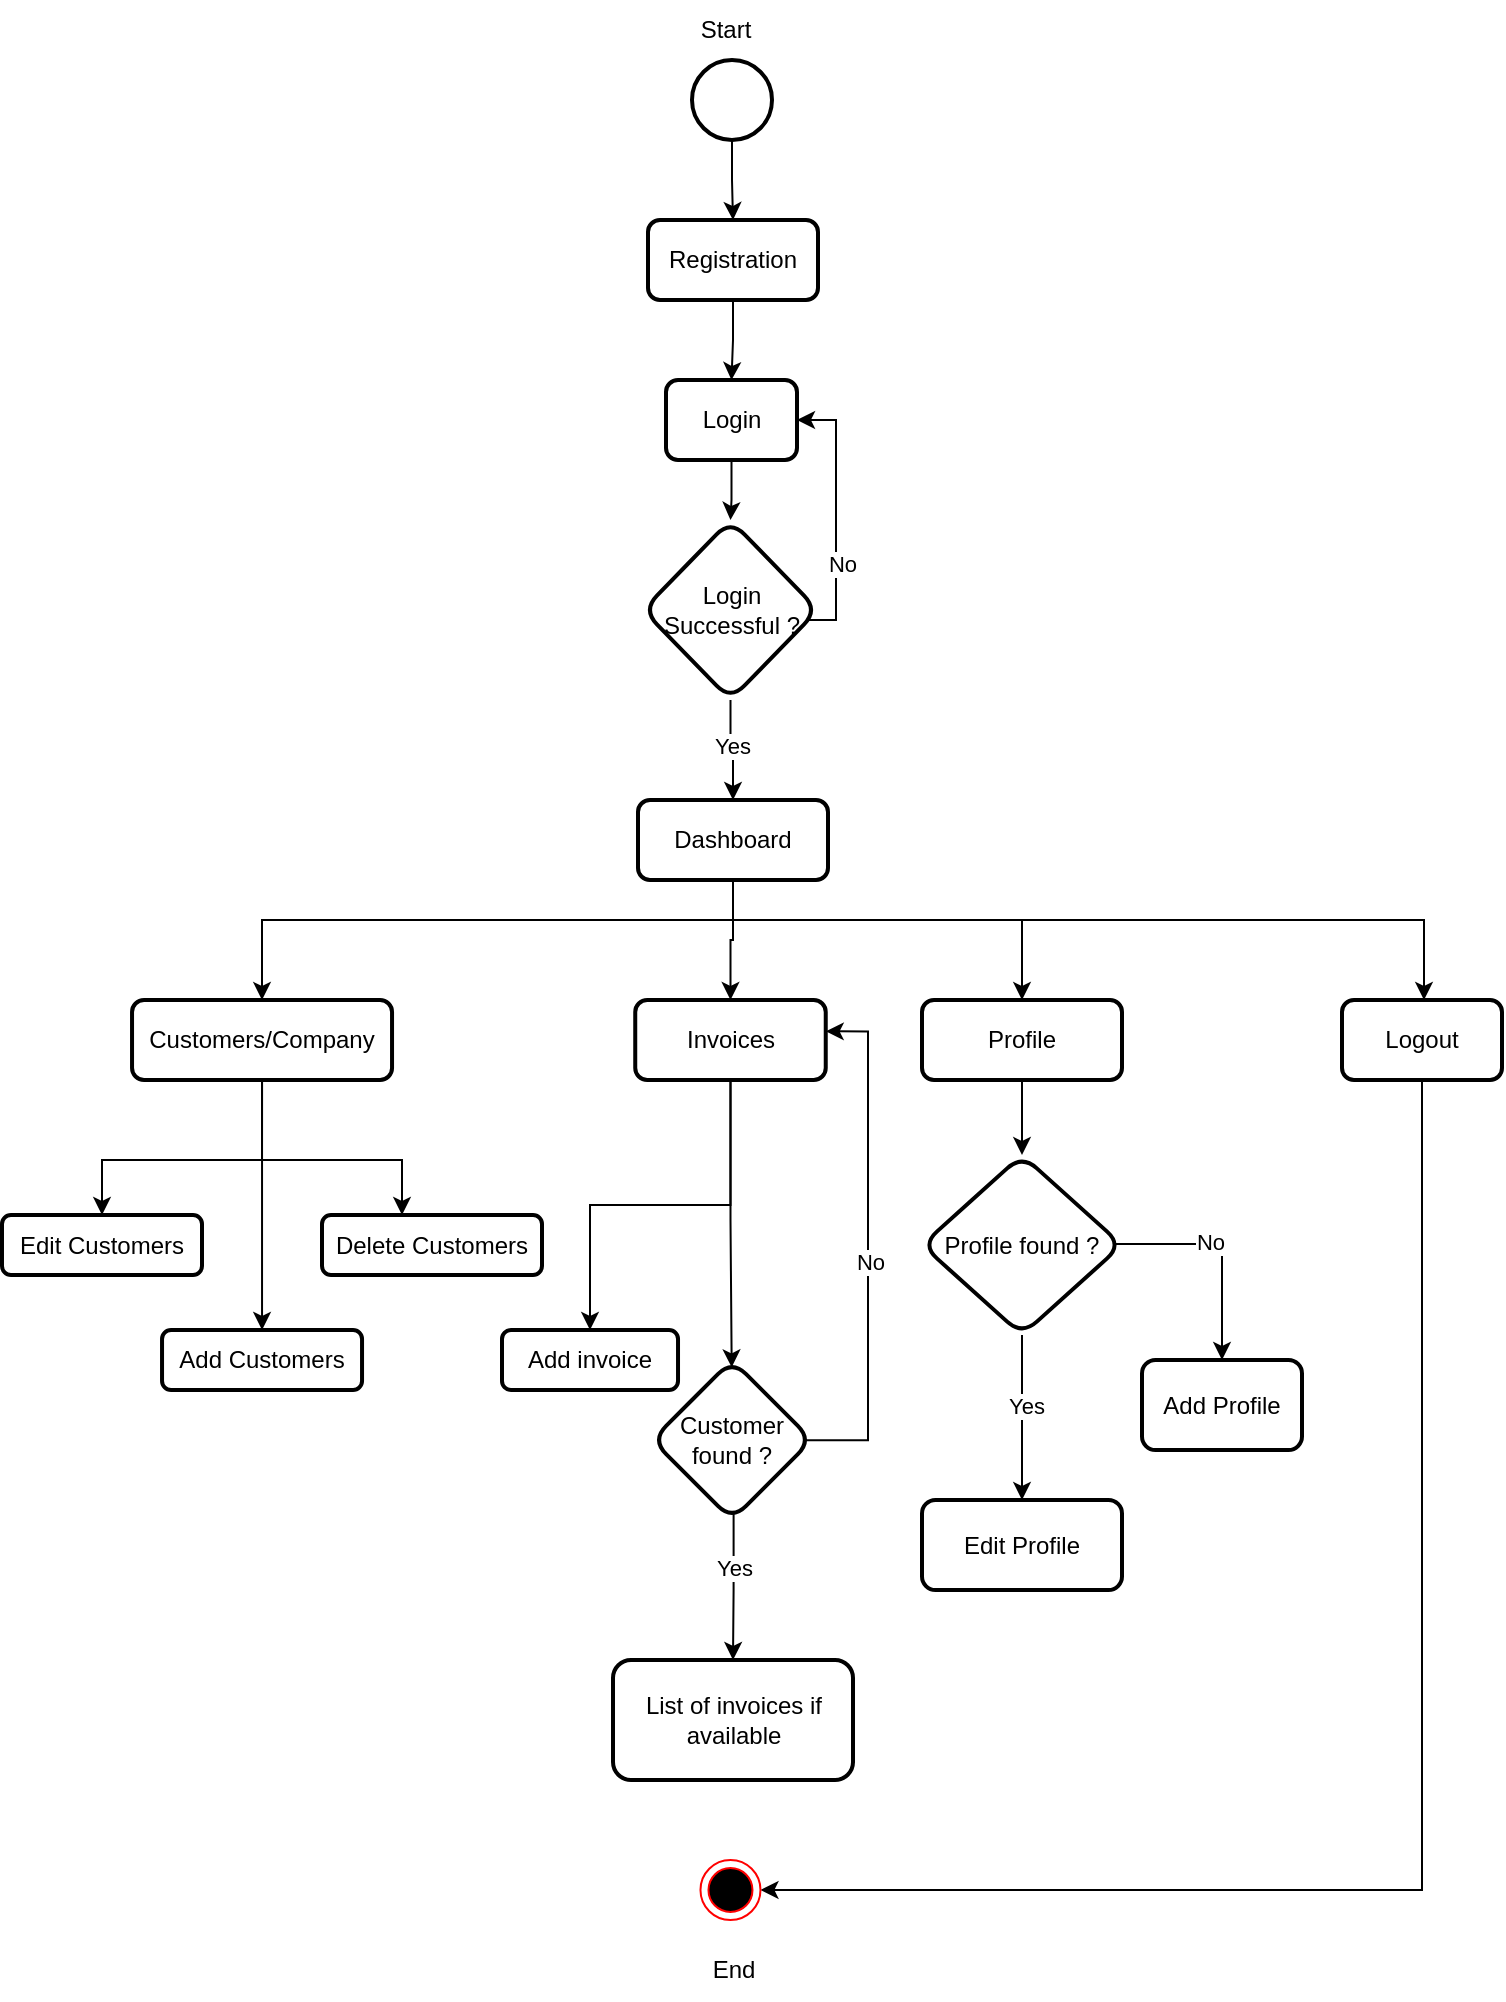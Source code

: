 <mxfile version="24.3.1" type="device">
  <diagram name="Page-1" id="O8iXnNh2tFjzBO0LOBAM">
    <mxGraphModel dx="1120" dy="658" grid="1" gridSize="10" guides="1" tooltips="1" connect="1" arrows="1" fold="1" page="1" pageScale="1" pageWidth="850" pageHeight="1100" math="0" shadow="0">
      <root>
        <mxCell id="0" />
        <mxCell id="1" parent="0" />
        <mxCell id="H6FOCQVQs60QflcFcsZo-3" value="" style="edgeStyle=orthogonalEdgeStyle;rounded=0;orthogonalLoop=1;jettySize=auto;html=1;" edge="1" parent="1" source="H6FOCQVQs60QflcFcsZo-1" target="H6FOCQVQs60QflcFcsZo-2">
          <mxGeometry relative="1" as="geometry" />
        </mxCell>
        <mxCell id="H6FOCQVQs60QflcFcsZo-1" value="" style="strokeWidth=2;html=1;shape=mxgraph.flowchart.start_2;whiteSpace=wrap;" vertex="1" parent="1">
          <mxGeometry x="405" y="40" width="40" height="40" as="geometry" />
        </mxCell>
        <mxCell id="H6FOCQVQs60QflcFcsZo-16" value="" style="edgeStyle=orthogonalEdgeStyle;rounded=0;orthogonalLoop=1;jettySize=auto;html=1;" edge="1" parent="1" source="H6FOCQVQs60QflcFcsZo-2" target="H6FOCQVQs60QflcFcsZo-15">
          <mxGeometry relative="1" as="geometry" />
        </mxCell>
        <mxCell id="H6FOCQVQs60QflcFcsZo-2" value="Registration" style="rounded=1;whiteSpace=wrap;html=1;strokeWidth=2;" vertex="1" parent="1">
          <mxGeometry x="383" y="120" width="85" height="40" as="geometry" />
        </mxCell>
        <mxCell id="H6FOCQVQs60QflcFcsZo-7" value="" style="edgeStyle=orthogonalEdgeStyle;rounded=0;orthogonalLoop=1;jettySize=auto;html=1;" edge="1" parent="1" source="H6FOCQVQs60QflcFcsZo-4" target="H6FOCQVQs60QflcFcsZo-6">
          <mxGeometry relative="1" as="geometry" />
        </mxCell>
        <mxCell id="H6FOCQVQs60QflcFcsZo-8" value="Yes" style="edgeLabel;html=1;align=center;verticalAlign=middle;resizable=0;points=[];" vertex="1" connectable="0" parent="H6FOCQVQs60QflcFcsZo-7">
          <mxGeometry x="-0.117" relative="1" as="geometry">
            <mxPoint as="offset" />
          </mxGeometry>
        </mxCell>
        <mxCell id="H6FOCQVQs60QflcFcsZo-19" value="" style="edgeStyle=orthogonalEdgeStyle;rounded=0;orthogonalLoop=1;jettySize=auto;html=1;entryX=1;entryY=0.5;entryDx=0;entryDy=0;" edge="1" parent="1" source="H6FOCQVQs60QflcFcsZo-4" target="H6FOCQVQs60QflcFcsZo-15">
          <mxGeometry relative="1" as="geometry">
            <mxPoint x="529.25" y="320" as="targetPoint" />
            <Array as="points">
              <mxPoint x="477" y="320" />
              <mxPoint x="477" y="220" />
            </Array>
          </mxGeometry>
        </mxCell>
        <mxCell id="H6FOCQVQs60QflcFcsZo-20" value="No" style="edgeLabel;html=1;align=center;verticalAlign=middle;resizable=0;points=[];" vertex="1" connectable="0" parent="H6FOCQVQs60QflcFcsZo-19">
          <mxGeometry x="-0.37" y="-3" relative="1" as="geometry">
            <mxPoint as="offset" />
          </mxGeometry>
        </mxCell>
        <mxCell id="H6FOCQVQs60QflcFcsZo-4" value="Login Successful ?" style="rhombus;whiteSpace=wrap;html=1;rounded=1;strokeWidth=2;" vertex="1" parent="1">
          <mxGeometry x="380.5" y="270" width="87.5" height="90" as="geometry" />
        </mxCell>
        <mxCell id="H6FOCQVQs60QflcFcsZo-22" value="" style="edgeStyle=orthogonalEdgeStyle;rounded=0;orthogonalLoop=1;jettySize=auto;html=1;" edge="1" parent="1" source="H6FOCQVQs60QflcFcsZo-6" target="H6FOCQVQs60QflcFcsZo-21">
          <mxGeometry relative="1" as="geometry">
            <Array as="points">
              <mxPoint x="426" y="470" />
            </Array>
          </mxGeometry>
        </mxCell>
        <mxCell id="H6FOCQVQs60QflcFcsZo-32" value="" style="edgeStyle=orthogonalEdgeStyle;rounded=0;orthogonalLoop=1;jettySize=auto;html=1;" edge="1" parent="1" source="H6FOCQVQs60QflcFcsZo-6" target="H6FOCQVQs60QflcFcsZo-31">
          <mxGeometry relative="1" as="geometry" />
        </mxCell>
        <mxCell id="H6FOCQVQs60QflcFcsZo-46" value="" style="edgeStyle=orthogonalEdgeStyle;rounded=0;orthogonalLoop=1;jettySize=auto;html=1;" edge="1" parent="1" source="H6FOCQVQs60QflcFcsZo-6" target="H6FOCQVQs60QflcFcsZo-45">
          <mxGeometry relative="1" as="geometry">
            <Array as="points">
              <mxPoint x="426" y="470" />
              <mxPoint x="570" y="470" />
            </Array>
          </mxGeometry>
        </mxCell>
        <mxCell id="H6FOCQVQs60QflcFcsZo-57" value="" style="edgeStyle=orthogonalEdgeStyle;rounded=0;orthogonalLoop=1;jettySize=auto;html=1;exitX=0.5;exitY=1;exitDx=0;exitDy=0;" edge="1" parent="1" source="H6FOCQVQs60QflcFcsZo-6" target="H6FOCQVQs60QflcFcsZo-56">
          <mxGeometry relative="1" as="geometry">
            <mxPoint x="473" y="470" as="sourcePoint" />
            <mxPoint x="770" y="560" as="targetPoint" />
            <Array as="points">
              <mxPoint x="426" y="470" />
              <mxPoint x="771" y="470" />
            </Array>
          </mxGeometry>
        </mxCell>
        <mxCell id="H6FOCQVQs60QflcFcsZo-6" value="Dashboard" style="whiteSpace=wrap;html=1;rounded=1;strokeWidth=2;" vertex="1" parent="1">
          <mxGeometry x="378" y="410" width="95" height="40" as="geometry" />
        </mxCell>
        <mxCell id="H6FOCQVQs60QflcFcsZo-17" value="" style="edgeStyle=orthogonalEdgeStyle;rounded=0;orthogonalLoop=1;jettySize=auto;html=1;" edge="1" parent="1" source="H6FOCQVQs60QflcFcsZo-15" target="H6FOCQVQs60QflcFcsZo-4">
          <mxGeometry relative="1" as="geometry" />
        </mxCell>
        <mxCell id="H6FOCQVQs60QflcFcsZo-15" value="Login" style="whiteSpace=wrap;html=1;rounded=1;strokeWidth=2;" vertex="1" parent="1">
          <mxGeometry x="392" y="200" width="65.5" height="40" as="geometry" />
        </mxCell>
        <mxCell id="H6FOCQVQs60QflcFcsZo-30" value="" style="edgeStyle=orthogonalEdgeStyle;rounded=0;orthogonalLoop=1;jettySize=auto;html=1;" edge="1" parent="1" source="H6FOCQVQs60QflcFcsZo-21" target="H6FOCQVQs60QflcFcsZo-29">
          <mxGeometry relative="1" as="geometry">
            <Array as="points">
              <mxPoint x="190" y="590" />
              <mxPoint x="260" y="590" />
            </Array>
          </mxGeometry>
        </mxCell>
        <mxCell id="H6FOCQVQs60QflcFcsZo-21" value="Customers/Company" style="whiteSpace=wrap;html=1;rounded=1;strokeWidth=2;" vertex="1" parent="1">
          <mxGeometry x="125.02" y="510" width="130" height="40" as="geometry" />
        </mxCell>
        <mxCell id="H6FOCQVQs60QflcFcsZo-26" value="" style="edgeStyle=orthogonalEdgeStyle;rounded=0;orthogonalLoop=1;jettySize=auto;html=1;exitX=0.5;exitY=1;exitDx=0;exitDy=0;entryX=0.5;entryY=0;entryDx=0;entryDy=0;" edge="1" parent="1" source="H6FOCQVQs60QflcFcsZo-21" target="H6FOCQVQs60QflcFcsZo-25">
          <mxGeometry relative="1" as="geometry">
            <mxPoint x="110.004" y="590" as="sourcePoint" />
            <mxPoint x="90.004" y="545" as="targetPoint" />
            <Array as="points">
              <mxPoint x="190" y="590" />
              <mxPoint x="110" y="590" />
            </Array>
          </mxGeometry>
        </mxCell>
        <mxCell id="H6FOCQVQs60QflcFcsZo-28" value="" style="edgeStyle=orthogonalEdgeStyle;rounded=0;orthogonalLoop=1;jettySize=auto;html=1;exitX=0.5;exitY=1;exitDx=0;exitDy=0;" edge="1" parent="1" source="H6FOCQVQs60QflcFcsZo-21" target="H6FOCQVQs60QflcFcsZo-27">
          <mxGeometry relative="1" as="geometry">
            <mxPoint x="110.004" y="590" as="sourcePoint" />
          </mxGeometry>
        </mxCell>
        <mxCell id="H6FOCQVQs60QflcFcsZo-25" value="Edit Customers" style="whiteSpace=wrap;html=1;rounded=1;strokeWidth=2;" vertex="1" parent="1">
          <mxGeometry x="60" y="617.5" width="100" height="30" as="geometry" />
        </mxCell>
        <mxCell id="H6FOCQVQs60QflcFcsZo-27" value="Add Customers" style="whiteSpace=wrap;html=1;rounded=1;strokeWidth=2;" vertex="1" parent="1">
          <mxGeometry x="140.02" y="675" width="100" height="30" as="geometry" />
        </mxCell>
        <mxCell id="H6FOCQVQs60QflcFcsZo-29" value="Delete Customers" style="whiteSpace=wrap;html=1;rounded=1;strokeWidth=2;" vertex="1" parent="1">
          <mxGeometry x="220" y="617.5" width="110" height="30" as="geometry" />
        </mxCell>
        <mxCell id="H6FOCQVQs60QflcFcsZo-34" value="" style="edgeStyle=orthogonalEdgeStyle;rounded=0;orthogonalLoop=1;jettySize=auto;html=1;" edge="1" parent="1" source="H6FOCQVQs60QflcFcsZo-31" target="H6FOCQVQs60QflcFcsZo-33">
          <mxGeometry relative="1" as="geometry" />
        </mxCell>
        <mxCell id="H6FOCQVQs60QflcFcsZo-38" value="" style="edgeStyle=orthogonalEdgeStyle;rounded=0;orthogonalLoop=1;jettySize=auto;html=1;entryX=0.498;entryY=0.046;entryDx=0;entryDy=0;entryPerimeter=0;" edge="1" parent="1" source="H6FOCQVQs60QflcFcsZo-31" target="H6FOCQVQs60QflcFcsZo-37">
          <mxGeometry relative="1" as="geometry" />
        </mxCell>
        <mxCell id="H6FOCQVQs60QflcFcsZo-31" value="Invoices" style="whiteSpace=wrap;html=1;rounded=1;strokeWidth=2;" vertex="1" parent="1">
          <mxGeometry x="376.62" y="510" width="95.25" height="40" as="geometry" />
        </mxCell>
        <mxCell id="H6FOCQVQs60QflcFcsZo-33" value="Add invoice" style="whiteSpace=wrap;html=1;rounded=1;strokeWidth=2;" vertex="1" parent="1">
          <mxGeometry x="310" y="675" width="88.01" height="30" as="geometry" />
        </mxCell>
        <mxCell id="H6FOCQVQs60QflcFcsZo-40" value="" style="edgeStyle=orthogonalEdgeStyle;rounded=0;orthogonalLoop=1;jettySize=auto;html=1;exitX=0.51;exitY=0.935;exitDx=0;exitDy=0;exitPerimeter=0;" edge="1" parent="1" source="H6FOCQVQs60QflcFcsZo-37" target="H6FOCQVQs60QflcFcsZo-39">
          <mxGeometry relative="1" as="geometry" />
        </mxCell>
        <mxCell id="H6FOCQVQs60QflcFcsZo-41" value="Yes" style="edgeLabel;html=1;align=center;verticalAlign=middle;resizable=0;points=[];" vertex="1" connectable="0" parent="H6FOCQVQs60QflcFcsZo-40">
          <mxGeometry x="-0.233" relative="1" as="geometry">
            <mxPoint as="offset" />
          </mxGeometry>
        </mxCell>
        <mxCell id="H6FOCQVQs60QflcFcsZo-43" value="" style="edgeStyle=orthogonalEdgeStyle;rounded=0;orthogonalLoop=1;jettySize=auto;html=1;entryX=1;entryY=0.392;entryDx=0;entryDy=0;entryPerimeter=0;exitX=0.951;exitY=0.501;exitDx=0;exitDy=0;exitPerimeter=0;" edge="1" parent="1" source="H6FOCQVQs60QflcFcsZo-37" target="H6FOCQVQs60QflcFcsZo-31">
          <mxGeometry relative="1" as="geometry">
            <mxPoint x="525.005" y="745" as="targetPoint" />
            <Array as="points">
              <mxPoint x="493" y="730" />
              <mxPoint x="493" y="526" />
            </Array>
          </mxGeometry>
        </mxCell>
        <mxCell id="H6FOCQVQs60QflcFcsZo-44" value="No" style="edgeLabel;html=1;align=center;verticalAlign=middle;resizable=0;points=[];" vertex="1" connectable="0" parent="H6FOCQVQs60QflcFcsZo-43">
          <mxGeometry x="-0.059" y="-1" relative="1" as="geometry">
            <mxPoint as="offset" />
          </mxGeometry>
        </mxCell>
        <mxCell id="H6FOCQVQs60QflcFcsZo-37" value="Customer found ?" style="rhombus;whiteSpace=wrap;html=1;rounded=1;strokeWidth=2;" vertex="1" parent="1">
          <mxGeometry x="385.005" y="690" width="80" height="80" as="geometry" />
        </mxCell>
        <mxCell id="H6FOCQVQs60QflcFcsZo-39" value="List of invoices if available" style="whiteSpace=wrap;html=1;rounded=1;strokeWidth=2;" vertex="1" parent="1">
          <mxGeometry x="365.505" y="840" width="120" height="60" as="geometry" />
        </mxCell>
        <mxCell id="H6FOCQVQs60QflcFcsZo-48" value="" style="edgeStyle=orthogonalEdgeStyle;rounded=0;orthogonalLoop=1;jettySize=auto;html=1;" edge="1" parent="1" source="H6FOCQVQs60QflcFcsZo-45" target="H6FOCQVQs60QflcFcsZo-47">
          <mxGeometry relative="1" as="geometry" />
        </mxCell>
        <mxCell id="H6FOCQVQs60QflcFcsZo-45" value="Profile" style="whiteSpace=wrap;html=1;rounded=1;strokeWidth=2;" vertex="1" parent="1">
          <mxGeometry x="520" y="510" width="100" height="40" as="geometry" />
        </mxCell>
        <mxCell id="H6FOCQVQs60QflcFcsZo-50" value="" style="edgeStyle=orthogonalEdgeStyle;rounded=0;orthogonalLoop=1;jettySize=auto;html=1;" edge="1" parent="1" source="H6FOCQVQs60QflcFcsZo-47" target="H6FOCQVQs60QflcFcsZo-49">
          <mxGeometry relative="1" as="geometry" />
        </mxCell>
        <mxCell id="H6FOCQVQs60QflcFcsZo-51" value="Yes" style="edgeLabel;html=1;align=center;verticalAlign=middle;resizable=0;points=[];" vertex="1" connectable="0" parent="H6FOCQVQs60QflcFcsZo-50">
          <mxGeometry x="-0.151" y="2" relative="1" as="geometry">
            <mxPoint as="offset" />
          </mxGeometry>
        </mxCell>
        <mxCell id="H6FOCQVQs60QflcFcsZo-53" value="" style="edgeStyle=orthogonalEdgeStyle;rounded=0;orthogonalLoop=1;jettySize=auto;html=1;exitX=0.95;exitY=0.494;exitDx=0;exitDy=0;exitPerimeter=0;" edge="1" parent="1" source="H6FOCQVQs60QflcFcsZo-47" target="H6FOCQVQs60QflcFcsZo-52">
          <mxGeometry relative="1" as="geometry" />
        </mxCell>
        <mxCell id="H6FOCQVQs60QflcFcsZo-58" value="No" style="edgeLabel;html=1;align=center;verticalAlign=middle;resizable=0;points=[];" vertex="1" connectable="0" parent="H6FOCQVQs60QflcFcsZo-53">
          <mxGeometry x="-0.139" y="1" relative="1" as="geometry">
            <mxPoint as="offset" />
          </mxGeometry>
        </mxCell>
        <mxCell id="H6FOCQVQs60QflcFcsZo-47" value="Profile found ?" style="rhombus;whiteSpace=wrap;html=1;rounded=1;strokeWidth=2;" vertex="1" parent="1">
          <mxGeometry x="520" y="587.5" width="100" height="90" as="geometry" />
        </mxCell>
        <mxCell id="H6FOCQVQs60QflcFcsZo-49" value="Edit Profile" style="whiteSpace=wrap;html=1;rounded=1;strokeWidth=2;" vertex="1" parent="1">
          <mxGeometry x="520" y="760" width="100" height="45" as="geometry" />
        </mxCell>
        <mxCell id="H6FOCQVQs60QflcFcsZo-52" value="Add Profile" style="whiteSpace=wrap;html=1;rounded=1;strokeWidth=2;" vertex="1" parent="1">
          <mxGeometry x="630" y="690" width="80" height="45" as="geometry" />
        </mxCell>
        <mxCell id="H6FOCQVQs60QflcFcsZo-60" value="" style="edgeStyle=orthogonalEdgeStyle;rounded=0;orthogonalLoop=1;jettySize=auto;html=1;entryX=1;entryY=0.5;entryDx=0;entryDy=0;" edge="1" parent="1" source="H6FOCQVQs60QflcFcsZo-56" target="H6FOCQVQs60QflcFcsZo-61">
          <mxGeometry relative="1" as="geometry">
            <mxPoint x="770" y="650" as="targetPoint" />
            <Array as="points">
              <mxPoint x="770" y="955" />
            </Array>
          </mxGeometry>
        </mxCell>
        <mxCell id="H6FOCQVQs60QflcFcsZo-56" value="Logout" style="whiteSpace=wrap;html=1;rounded=1;strokeWidth=2;" vertex="1" parent="1">
          <mxGeometry x="730" y="510" width="80" height="40" as="geometry" />
        </mxCell>
        <mxCell id="H6FOCQVQs60QflcFcsZo-61" value="" style="ellipse;html=1;shape=endState;fillColor=#000000;strokeColor=#ff0000;" vertex="1" parent="1">
          <mxGeometry x="409.24" y="940" width="30" height="30" as="geometry" />
        </mxCell>
        <mxCell id="H6FOCQVQs60QflcFcsZo-62" value="Start" style="text;html=1;align=center;verticalAlign=middle;whiteSpace=wrap;rounded=0;" vertex="1" parent="1">
          <mxGeometry x="392" y="10" width="60" height="30" as="geometry" />
        </mxCell>
        <mxCell id="H6FOCQVQs60QflcFcsZo-63" value="End" style="text;html=1;align=center;verticalAlign=middle;whiteSpace=wrap;rounded=0;" vertex="1" parent="1">
          <mxGeometry x="395.51" y="980" width="60" height="30" as="geometry" />
        </mxCell>
      </root>
    </mxGraphModel>
  </diagram>
</mxfile>
